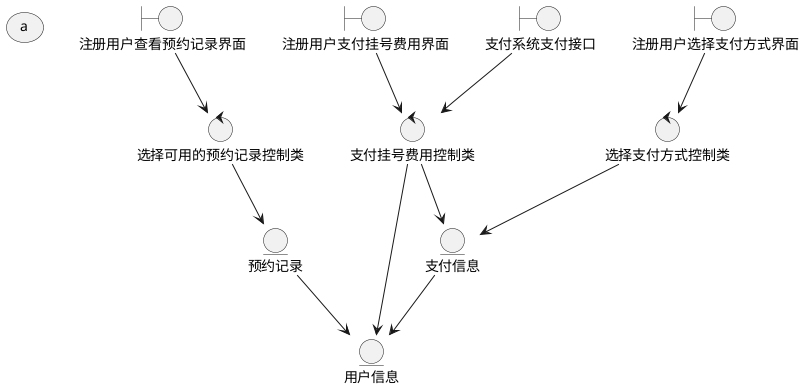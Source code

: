 @startuml
'https://plantuml.com/class-diagram

usecase a

boundary 注册用户支付挂号费用界面 as payUI
boundary 注册用户选择支付方式界面 as payMethodUI
boundary 注册用户查看预约记录界面 as bookingRecordUI
boundary 支付系统支付接口 as payInterface

control 支付挂号费用控制类 as payControl
control 选择可用的预约记录控制类 as bookingRecordControl
control 选择支付方式控制类 as payMethodControl

entity 用户信息 as userinfo
entity 预约记录 as bookingInfo
entity 支付信息 as payInfo

payUI --> payControl
payControl --> payInfo
payControl --> userinfo

payMethodUI --> payMethodControl
payMethodControl --> payInfo

bookingRecordUI --> bookingRecordControl
bookingRecordControl --> bookingInfo

payInterface --> payControl

bookingInfo --> userinfo
payInfo --> userinfo

@enduml